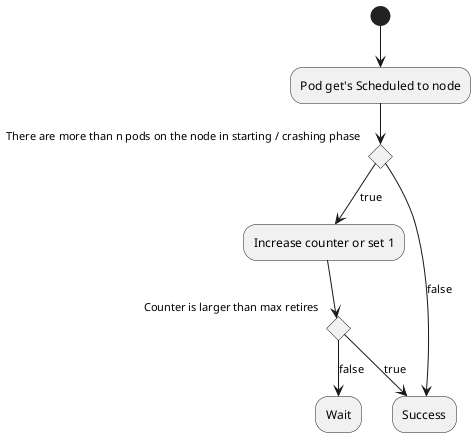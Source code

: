 @startuml
(*) --> "Pod get's Scheduled to node"

if "There are more than n pods on the node in starting / crashing phase" then
  -->[true] "Increase counter or set 1"

  if "Counter is larger than max retires" then
    -->[true] "Success"
  else
    -->[false] "Wait"
  endif

else
  -->[false] "Success"
endif
@enduml
